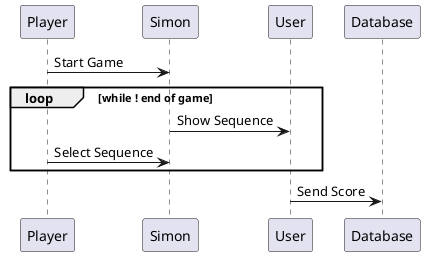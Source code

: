 @startuml

Player -> Simon: Start Game
loop while ! end of game
Simon -> User: Show Sequence
Player -> Simon: Select Sequence
end
User -> Database: Send Score

@enduml